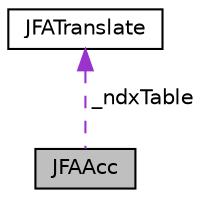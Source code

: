 digraph "JFAAcc"
{
  edge [fontname="Helvetica",fontsize="10",labelfontname="Helvetica",labelfontsize="10"];
  node [fontname="Helvetica",fontsize="10",shape=record];
  Node1 [label="JFAAcc",height=0.2,width=0.4,color="black", fillcolor="grey75", style="filled" fontcolor="black"];
  Node2 -> Node1 [dir="back",color="darkorchid3",fontsize="10",style="dashed",label=" _ndxTable" ,fontname="Helvetica"];
  Node2 [label="JFATranslate",height=0.2,width=0.4,color="black", fillcolor="white", style="filled",URL="$classJFATranslate.html"];
}
